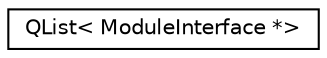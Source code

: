 digraph "类继承关系图"
{
  edge [fontname="Helvetica",fontsize="10",labelfontname="Helvetica",labelfontsize="10"];
  node [fontname="Helvetica",fontsize="10",shape=record];
  rankdir="LR";
  Node0 [label="QList\< ModuleInterface *\>",height=0.2,width=0.4,color="black", fillcolor="white", style="filled",URL="$class_q_list.html"];
}
